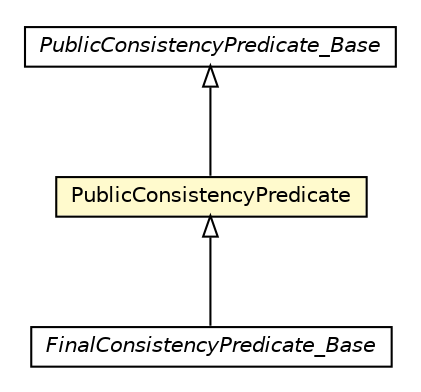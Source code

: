 #!/usr/local/bin/dot
#
# Class diagram 
# Generated by UMLGraph version 5.1 (http://www.umlgraph.org/)
#

digraph G {
	edge [fontname="Helvetica",fontsize=10,labelfontname="Helvetica",labelfontsize=10];
	node [fontname="Helvetica",fontsize=10,shape=plaintext];
	nodesep=0.25;
	ranksep=0.5;
	// pt.ist.fenixframework.consistencyPredicates.PublicConsistencyPredicate_Base
	c84386 [label=<<table title="pt.ist.fenixframework.consistencyPredicates.PublicConsistencyPredicate_Base" border="0" cellborder="1" cellspacing="0" cellpadding="2" port="p" href="./PublicConsistencyPredicate_Base.html">
		<tr><td><table border="0" cellspacing="0" cellpadding="1">
<tr><td align="center" balign="center"><font face="Helvetica-Oblique"> PublicConsistencyPredicate_Base </font></td></tr>
		</table></td></tr>
		</table>>, fontname="Helvetica", fontcolor="black", fontsize=10.0];
	// pt.ist.fenixframework.consistencyPredicates.PublicConsistencyPredicate
	c84387 [label=<<table title="pt.ist.fenixframework.consistencyPredicates.PublicConsistencyPredicate" border="0" cellborder="1" cellspacing="0" cellpadding="2" port="p" bgcolor="lemonChiffon" href="./PublicConsistencyPredicate.html">
		<tr><td><table border="0" cellspacing="0" cellpadding="1">
<tr><td align="center" balign="center"> PublicConsistencyPredicate </td></tr>
		</table></td></tr>
		</table>>, fontname="Helvetica", fontcolor="black", fontsize=10.0];
	// pt.ist.fenixframework.consistencyPredicates.FinalConsistencyPredicate_Base
	c84390 [label=<<table title="pt.ist.fenixframework.consistencyPredicates.FinalConsistencyPredicate_Base" border="0" cellborder="1" cellspacing="0" cellpadding="2" port="p" href="./FinalConsistencyPredicate_Base.html">
		<tr><td><table border="0" cellspacing="0" cellpadding="1">
<tr><td align="center" balign="center"><font face="Helvetica-Oblique"> FinalConsistencyPredicate_Base </font></td></tr>
		</table></td></tr>
		</table>>, fontname="Helvetica", fontcolor="black", fontsize=10.0];
	//pt.ist.fenixframework.consistencyPredicates.PublicConsistencyPredicate extends pt.ist.fenixframework.consistencyPredicates.PublicConsistencyPredicate_Base
	c84386:p -> c84387:p [dir=back,arrowtail=empty];
	//pt.ist.fenixframework.consistencyPredicates.FinalConsistencyPredicate_Base extends pt.ist.fenixframework.consistencyPredicates.PublicConsistencyPredicate
	c84387:p -> c84390:p [dir=back,arrowtail=empty];
}

